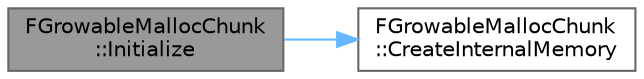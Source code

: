 digraph "FGrowableMallocChunk::Initialize"
{
 // INTERACTIVE_SVG=YES
 // LATEX_PDF_SIZE
  bgcolor="transparent";
  edge [fontname=Helvetica,fontsize=10,labelfontname=Helvetica,labelfontsize=10];
  node [fontname=Helvetica,fontsize=10,shape=box,height=0.2,width=0.4];
  rankdir="LR";
  Node1 [id="Node000001",label="FGrowableMallocChunk\l::Initialize",height=0.2,width=0.4,color="gray40", fillcolor="grey60", style="filled", fontcolor="black",tooltip=" "];
  Node1 -> Node2 [id="edge1_Node000001_Node000002",color="steelblue1",style="solid",tooltip=" "];
  Node2 [id="Node000002",label="FGrowableMallocChunk\l::CreateInternalMemory",height=0.2,width=0.4,color="grey40", fillcolor="white", style="filled",URL="$d1/d68/classFGrowableMallocChunk.html#ae7aa78f165551ead12db6486a5d2cdb5",tooltip="Lets the implementation allocate the backing memory for the chunk."];
}
